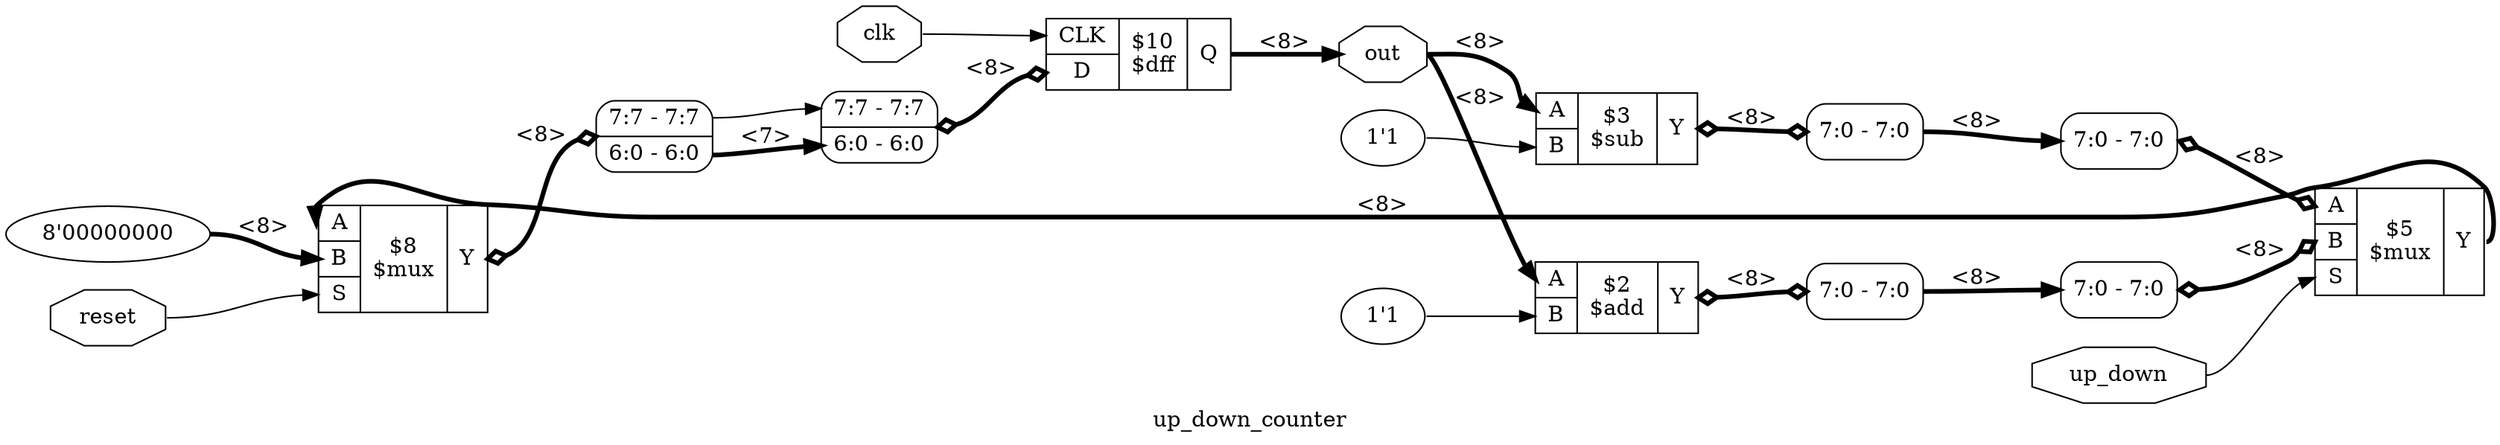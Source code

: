 digraph "up_down_counter" {
label="up_down_counter";
rankdir="LR";
remincross=true;
n7 [ shape=octagon, label="reset", color="black", fontcolor="black" ];
n8 [ shape=octagon, label="clk", color="black", fontcolor="black" ];
n9 [ shape=octagon, label="up_down", color="black", fontcolor="black" ];
n10 [ shape=octagon, label="out", color="black", fontcolor="black" ];
c14 [ shape=record, label="{{<p11> CLK|<p12> D}|$10\n$dff|{<p13> Q}}" ];
x0 [ shape=record, style=rounded, label="<s1> 7:7 - 7:7 |<s0> 6:0 - 6:0 " ];
x0:e -> c14:p12:w [arrowhead=odiamond, arrowtail=odiamond, dir=both, color="black", style="setlinewidth(3)", label="<8>"];
v2 [ label="8'00000000" ];
c19 [ shape=record, label="{{<p15> A|<p16> B|<p17> S}|$8\n$mux|{<p18> Y}}" ];
x1 [ shape=record, style=rounded, label="<s1> 7:7 - 7:7 |<s0> 6:0 - 6:0 " ];
c19:p18:e -> x1:w [arrowhead=odiamond, arrowtail=odiamond, dir=both, color="black", style="setlinewidth(3)", label="<8>"];
c20 [ shape=record, label="{{<p15> A|<p16> B|<p17> S}|$5\n$mux|{<p18> Y}}" ];
x3 [ shape=record, style=rounded, label="<s0> 7:0 - 7:0 " ];
x3:e -> c20:p16:w [arrowhead=odiamond, arrowtail=odiamond, dir=both, color="black", style="setlinewidth(3)", label="<8>"];
x4 [ shape=record, style=rounded, label="<s0> 7:0 - 7:0 " ];
x4:e -> c20:p15:w [arrowhead=odiamond, arrowtail=odiamond, dir=both, color="black", style="setlinewidth(3)", label="<8>"];
v6 [ label="1'1" ];
c21 [ shape=record, label="{{<p15> A|<p16> B}|$3\n$sub|{<p18> Y}}" ];
x5 [ shape=record, style=rounded, label="<s0> 7:0 - 7:0 " ];
c21:p18:e -> x5:w [arrowhead=odiamond, arrowtail=odiamond, dir=both, color="black", style="setlinewidth(3)", label="<8>"];
v8 [ label="1'1" ];
c22 [ shape=record, label="{{<p15> A|<p16> B}|$2\n$add|{<p18> Y}}" ];
x7 [ shape=record, style=rounded, label="<s0> 7:0 - 7:0 " ];
c22:p18:e -> x7:w [arrowhead=odiamond, arrowtail=odiamond, dir=both, color="black", style="setlinewidth(3)", label="<8>"];
c14:p13:e -> n10:w [color="black", style="setlinewidth(3)", label="<8>"];
n10:e -> c21:p15:w [color="black", style="setlinewidth(3)", label="<8>"];
n10:e -> c22:p15:w [color="black", style="setlinewidth(3)", label="<8>"];
x1:s1:e -> x0:s1:w [color="black", label=""];
x5:s0:e -> x4:s0:w [color="black", style="setlinewidth(3)", label="<8>"];
c20:p18:e -> c19:p15:w [color="black", style="setlinewidth(3)", label="<8>"];
x7:s0:e -> x3:s0:w [color="black", style="setlinewidth(3)", label="<8>"];
x1:s0:e -> x0:s0:w [color="black", style="setlinewidth(3)", label="<7>"];
n7:e -> c19:p17:w [color="black", label=""];
n8:e -> c14:p11:w [color="black", label=""];
n9:e -> c20:p17:w [color="black", label=""];
v2:e -> c19:p16:w [color="black", style="setlinewidth(3)", label="<8>"];
v6:e -> c21:p16:w [color="black", label=""];
v8:e -> c22:p16:w [color="black", label=""];
}
